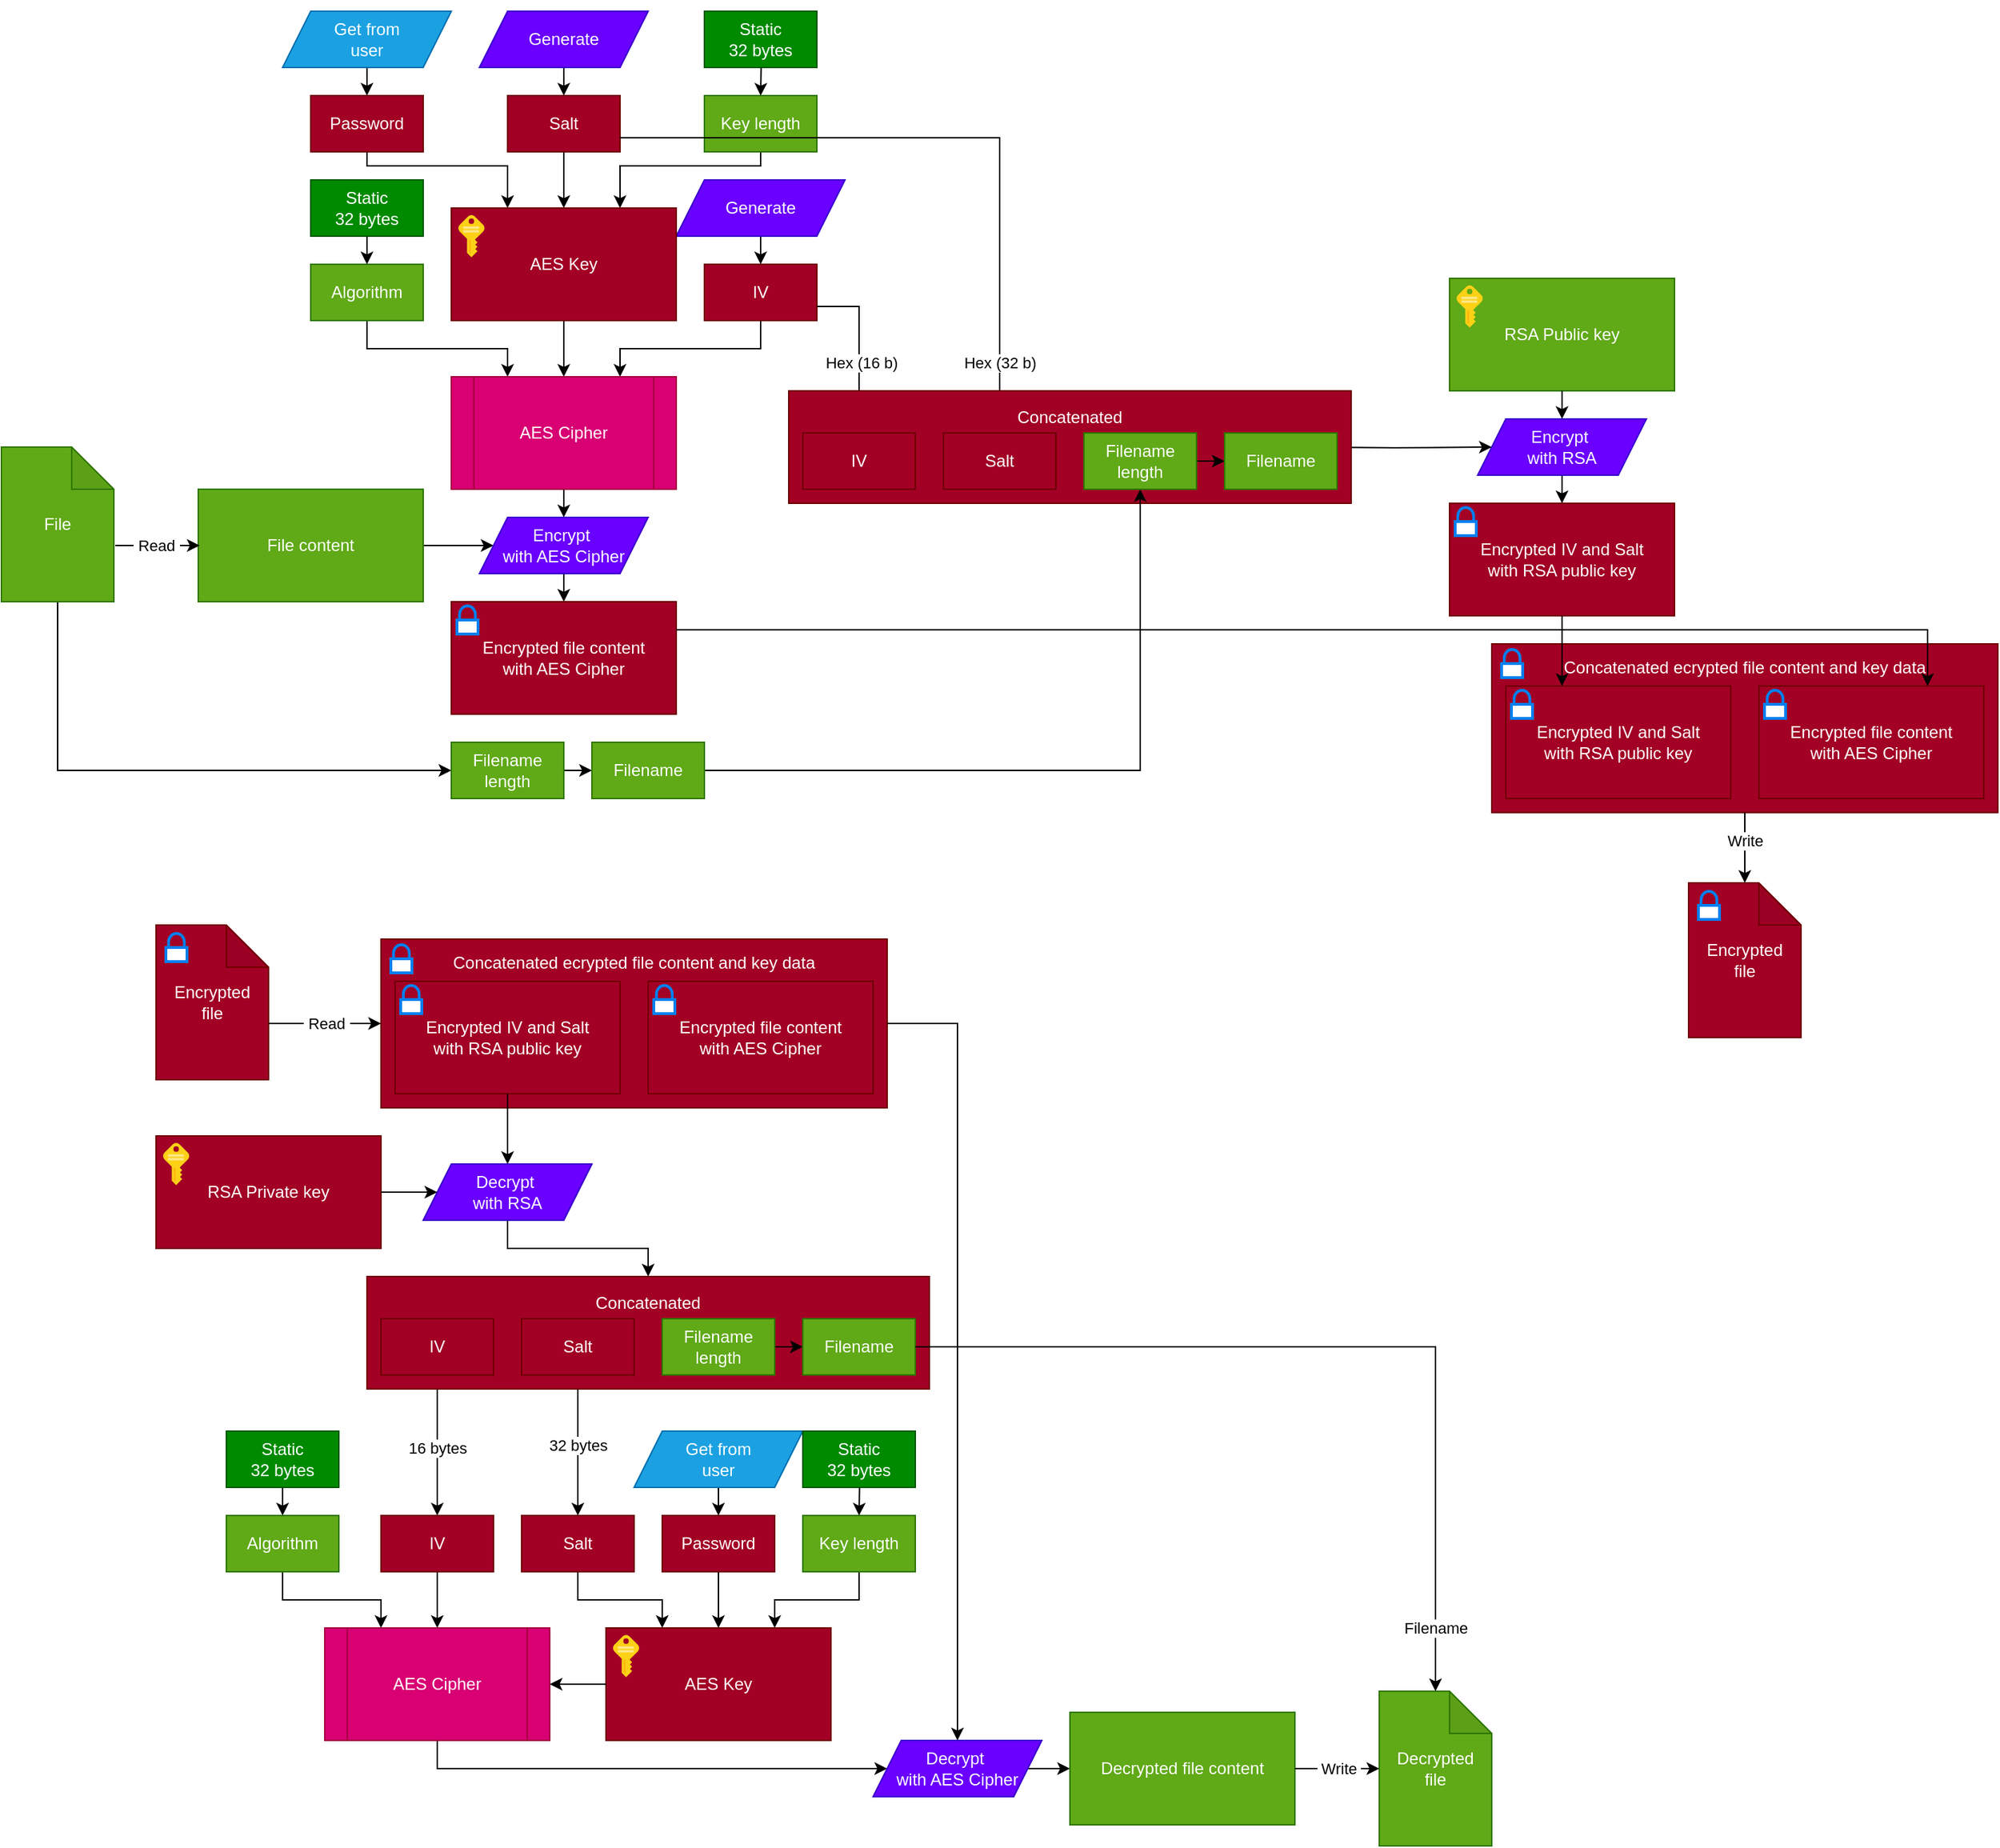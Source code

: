 <mxfile version="24.7.17">
  <diagram name="Сторінка-1" id="oPL0w_b0mFHAZMVK7twz">
    <mxGraphModel dx="1216" dy="866" grid="1" gridSize="10" guides="1" tooltips="1" connect="1" arrows="1" fold="1" page="1" pageScale="1" pageWidth="4681" pageHeight="3300" math="0" shadow="0">
      <root>
        <mxCell id="0" />
        <mxCell id="1" parent="0" />
        <mxCell id="bZMVQMll3qHNsxTQ0Wbx-16" style="edgeStyle=orthogonalEdgeStyle;rounded=0;orthogonalLoop=1;jettySize=auto;html=1;exitX=0.5;exitY=1;exitDx=0;exitDy=0;entryX=0.5;entryY=0;entryDx=0;entryDy=0;" edge="1" parent="1" source="bZMVQMll3qHNsxTQ0Wbx-1" target="bZMVQMll3qHNsxTQ0Wbx-47">
          <mxGeometry relative="1" as="geometry">
            <mxPoint x="640" y="540" as="targetPoint" />
          </mxGeometry>
        </mxCell>
        <mxCell id="bZMVQMll3qHNsxTQ0Wbx-5" style="edgeStyle=orthogonalEdgeStyle;rounded=0;orthogonalLoop=1;jettySize=auto;html=1;exitX=0.5;exitY=1;exitDx=0;exitDy=0;entryX=0.25;entryY=0;entryDx=0;entryDy=0;" edge="1" parent="1" source="bZMVQMll3qHNsxTQ0Wbx-2" target="bZMVQMll3qHNsxTQ0Wbx-1">
          <mxGeometry relative="1" as="geometry">
            <Array as="points">
              <mxPoint x="500" y="390" />
              <mxPoint x="600" y="390" />
            </Array>
          </mxGeometry>
        </mxCell>
        <mxCell id="bZMVQMll3qHNsxTQ0Wbx-2" value="Password" style="rounded=0;whiteSpace=wrap;html=1;fillColor=#a20025;fontColor=#ffffff;strokeColor=#6F0000;" vertex="1" parent="1">
          <mxGeometry x="460" y="340" width="80" height="40" as="geometry" />
        </mxCell>
        <mxCell id="bZMVQMll3qHNsxTQ0Wbx-6" style="edgeStyle=orthogonalEdgeStyle;rounded=0;orthogonalLoop=1;jettySize=auto;html=1;exitX=0.5;exitY=1;exitDx=0;exitDy=0;entryX=0.5;entryY=0;entryDx=0;entryDy=0;" edge="1" parent="1" source="bZMVQMll3qHNsxTQ0Wbx-3" target="bZMVQMll3qHNsxTQ0Wbx-1">
          <mxGeometry relative="1" as="geometry" />
        </mxCell>
        <mxCell id="bZMVQMll3qHNsxTQ0Wbx-3" value="Salt" style="rounded=0;whiteSpace=wrap;html=1;fillColor=#a20025;fontColor=#ffffff;strokeColor=#6F0000;" vertex="1" parent="1">
          <mxGeometry x="600" y="340" width="80" height="40" as="geometry" />
        </mxCell>
        <mxCell id="bZMVQMll3qHNsxTQ0Wbx-7" style="edgeStyle=orthogonalEdgeStyle;rounded=0;orthogonalLoop=1;jettySize=auto;html=1;exitX=0.5;exitY=1;exitDx=0;exitDy=0;entryX=0.75;entryY=0;entryDx=0;entryDy=0;" edge="1" parent="1" source="bZMVQMll3qHNsxTQ0Wbx-4" target="bZMVQMll3qHNsxTQ0Wbx-1">
          <mxGeometry relative="1" as="geometry">
            <Array as="points">
              <mxPoint x="780" y="390" />
              <mxPoint x="680" y="390" />
            </Array>
          </mxGeometry>
        </mxCell>
        <mxCell id="bZMVQMll3qHNsxTQ0Wbx-4" value="Key length" style="rounded=0;whiteSpace=wrap;html=1;fillColor=#60a917;fontColor=#ffffff;strokeColor=#2D7600;" vertex="1" parent="1">
          <mxGeometry x="740" y="340" width="80" height="40" as="geometry" />
        </mxCell>
        <mxCell id="bZMVQMll3qHNsxTQ0Wbx-10" style="edgeStyle=orthogonalEdgeStyle;rounded=0;orthogonalLoop=1;jettySize=auto;html=1;exitX=0.5;exitY=1;exitDx=0;exitDy=0;entryX=0.5;entryY=0;entryDx=0;entryDy=0;" edge="1" parent="1" source="bZMVQMll3qHNsxTQ0Wbx-8" target="bZMVQMll3qHNsxTQ0Wbx-3">
          <mxGeometry relative="1" as="geometry" />
        </mxCell>
        <mxCell id="bZMVQMll3qHNsxTQ0Wbx-8" value="Generate" style="shape=parallelogram;perimeter=parallelogramPerimeter;whiteSpace=wrap;html=1;fixedSize=1;fillColor=#6a00ff;fontColor=#ffffff;strokeColor=#3700CC;" vertex="1" parent="1">
          <mxGeometry x="580" y="280" width="120" height="40" as="geometry" />
        </mxCell>
        <mxCell id="bZMVQMll3qHNsxTQ0Wbx-11" style="edgeStyle=orthogonalEdgeStyle;rounded=0;orthogonalLoop=1;jettySize=auto;html=1;exitX=0.5;exitY=1;exitDx=0;exitDy=0;entryX=0.5;entryY=0;entryDx=0;entryDy=0;" edge="1" parent="1" target="bZMVQMll3qHNsxTQ0Wbx-4">
          <mxGeometry relative="1" as="geometry">
            <mxPoint x="780" y="280" as="sourcePoint" />
          </mxGeometry>
        </mxCell>
        <mxCell id="bZMVQMll3qHNsxTQ0Wbx-13" style="edgeStyle=orthogonalEdgeStyle;rounded=0;orthogonalLoop=1;jettySize=auto;html=1;exitX=0.5;exitY=1;exitDx=0;exitDy=0;entryX=0.5;entryY=0;entryDx=0;entryDy=0;" edge="1" parent="1" source="bZMVQMll3qHNsxTQ0Wbx-12" target="bZMVQMll3qHNsxTQ0Wbx-2">
          <mxGeometry relative="1" as="geometry" />
        </mxCell>
        <mxCell id="bZMVQMll3qHNsxTQ0Wbx-12" value="Get from&lt;div&gt;user&lt;/div&gt;" style="shape=parallelogram;perimeter=parallelogramPerimeter;whiteSpace=wrap;html=1;fixedSize=1;fillColor=#1ba1e2;fontColor=#ffffff;strokeColor=#006EAF;" vertex="1" parent="1">
          <mxGeometry x="440" y="280" width="120" height="40" as="geometry" />
        </mxCell>
        <mxCell id="bZMVQMll3qHNsxTQ0Wbx-14" value="Static&lt;div&gt;32 bytes&lt;/div&gt;" style="rounded=0;whiteSpace=wrap;html=1;fillColor=#008a00;fontColor=#ffffff;strokeColor=#005700;" vertex="1" parent="1">
          <mxGeometry x="740" y="280" width="80" height="40" as="geometry" />
        </mxCell>
        <mxCell id="bZMVQMll3qHNsxTQ0Wbx-28" style="edgeStyle=orthogonalEdgeStyle;rounded=0;orthogonalLoop=1;jettySize=auto;html=1;entryX=0.5;entryY=0;entryDx=0;entryDy=0;exitX=0.5;exitY=1;exitDx=0;exitDy=0;" edge="1" parent="1" source="bZMVQMll3qHNsxTQ0Wbx-47" target="bZMVQMll3qHNsxTQ0Wbx-26">
          <mxGeometry relative="1" as="geometry">
            <mxPoint x="630" y="630" as="sourcePoint" />
          </mxGeometry>
        </mxCell>
        <mxCell id="bZMVQMll3qHNsxTQ0Wbx-18" style="edgeStyle=orthogonalEdgeStyle;rounded=0;orthogonalLoop=1;jettySize=auto;html=1;exitX=0.5;exitY=1;exitDx=0;exitDy=0;entryX=0.25;entryY=0;entryDx=0;entryDy=0;" edge="1" parent="1" source="bZMVQMll3qHNsxTQ0Wbx-17" target="bZMVQMll3qHNsxTQ0Wbx-47">
          <mxGeometry relative="1" as="geometry">
            <mxPoint x="600" y="540" as="targetPoint" />
          </mxGeometry>
        </mxCell>
        <mxCell id="bZMVQMll3qHNsxTQ0Wbx-17" value="Algorithm" style="rounded=0;whiteSpace=wrap;html=1;fillColor=#60a917;fontColor=#ffffff;strokeColor=#2D7600;" vertex="1" parent="1">
          <mxGeometry x="460" y="460" width="80" height="40" as="geometry" />
        </mxCell>
        <mxCell id="bZMVQMll3qHNsxTQ0Wbx-20" style="edgeStyle=orthogonalEdgeStyle;rounded=0;orthogonalLoop=1;jettySize=auto;html=1;exitX=0.5;exitY=1;exitDx=0;exitDy=0;entryX=0.5;entryY=0;entryDx=0;entryDy=0;" edge="1" parent="1" source="bZMVQMll3qHNsxTQ0Wbx-19" target="bZMVQMll3qHNsxTQ0Wbx-17">
          <mxGeometry relative="1" as="geometry" />
        </mxCell>
        <mxCell id="bZMVQMll3qHNsxTQ0Wbx-19" value="Static&lt;div&gt;32 bytes&lt;/div&gt;" style="rounded=0;whiteSpace=wrap;html=1;fillColor=#008a00;fontColor=#ffffff;strokeColor=#005700;" vertex="1" parent="1">
          <mxGeometry x="460" y="400" width="80" height="40" as="geometry" />
        </mxCell>
        <mxCell id="bZMVQMll3qHNsxTQ0Wbx-24" style="edgeStyle=orthogonalEdgeStyle;rounded=0;orthogonalLoop=1;jettySize=auto;html=1;exitX=0.5;exitY=1;exitDx=0;exitDy=0;entryX=0.75;entryY=0;entryDx=0;entryDy=0;" edge="1" parent="1" source="bZMVQMll3qHNsxTQ0Wbx-21" target="bZMVQMll3qHNsxTQ0Wbx-47">
          <mxGeometry relative="1" as="geometry">
            <mxPoint x="680" y="540" as="targetPoint" />
          </mxGeometry>
        </mxCell>
        <mxCell id="bZMVQMll3qHNsxTQ0Wbx-21" value="IV" style="rounded=0;whiteSpace=wrap;html=1;fillColor=#a20025;fontColor=#ffffff;strokeColor=#6F0000;" vertex="1" parent="1">
          <mxGeometry x="740" y="460" width="80" height="40" as="geometry" />
        </mxCell>
        <mxCell id="bZMVQMll3qHNsxTQ0Wbx-23" style="edgeStyle=orthogonalEdgeStyle;rounded=0;orthogonalLoop=1;jettySize=auto;html=1;exitX=0.5;exitY=1;exitDx=0;exitDy=0;entryX=0.5;entryY=0;entryDx=0;entryDy=0;" edge="1" parent="1" source="bZMVQMll3qHNsxTQ0Wbx-22" target="bZMVQMll3qHNsxTQ0Wbx-21">
          <mxGeometry relative="1" as="geometry" />
        </mxCell>
        <mxCell id="bZMVQMll3qHNsxTQ0Wbx-22" value="Generate" style="shape=parallelogram;perimeter=parallelogramPerimeter;whiteSpace=wrap;html=1;fixedSize=1;fillColor=#6a00ff;fontColor=#ffffff;strokeColor=#3700CC;" vertex="1" parent="1">
          <mxGeometry x="720" y="400" width="120" height="40" as="geometry" />
        </mxCell>
        <mxCell id="bZMVQMll3qHNsxTQ0Wbx-27" style="edgeStyle=orthogonalEdgeStyle;rounded=0;orthogonalLoop=1;jettySize=auto;html=1;exitX=1;exitY=0.5;exitDx=0;exitDy=0;entryX=0;entryY=0.5;entryDx=0;entryDy=0;" edge="1" parent="1" source="bZMVQMll3qHNsxTQ0Wbx-25" target="bZMVQMll3qHNsxTQ0Wbx-26">
          <mxGeometry relative="1" as="geometry" />
        </mxCell>
        <mxCell id="bZMVQMll3qHNsxTQ0Wbx-25" value="File content" style="rounded=0;whiteSpace=wrap;html=1;fillColor=#60a917;fontColor=#ffffff;strokeColor=#2D7600;" vertex="1" parent="1">
          <mxGeometry x="380" y="620" width="160" height="80" as="geometry" />
        </mxCell>
        <mxCell id="bZMVQMll3qHNsxTQ0Wbx-41" style="edgeStyle=orthogonalEdgeStyle;rounded=0;orthogonalLoop=1;jettySize=auto;html=1;exitX=0.5;exitY=1;exitDx=0;exitDy=0;entryX=0.5;entryY=0;entryDx=0;entryDy=0;" edge="1" parent="1" source="bZMVQMll3qHNsxTQ0Wbx-26" target="bZMVQMll3qHNsxTQ0Wbx-36">
          <mxGeometry relative="1" as="geometry" />
        </mxCell>
        <mxCell id="bZMVQMll3qHNsxTQ0Wbx-26" value="Encrypt&amp;nbsp;&lt;div&gt;with AES Cipher&lt;/div&gt;" style="shape=parallelogram;perimeter=parallelogramPerimeter;whiteSpace=wrap;html=1;fixedSize=1;fillColor=#6a00ff;fontColor=#ffffff;strokeColor=#3700CC;" vertex="1" parent="1">
          <mxGeometry x="580" y="640" width="120" height="40" as="geometry" />
        </mxCell>
        <mxCell id="bZMVQMll3qHNsxTQ0Wbx-32" style="edgeStyle=orthogonalEdgeStyle;rounded=0;orthogonalLoop=1;jettySize=auto;html=1;exitX=0;exitY=0;exitDx=80;exitDy=70;exitPerimeter=0;entryX=0;entryY=0.5;entryDx=0;entryDy=0;" edge="1" parent="1">
          <mxGeometry relative="1" as="geometry">
            <mxPoint x="321" y="660" as="sourcePoint" />
            <mxPoint x="381" y="660" as="targetPoint" />
          </mxGeometry>
        </mxCell>
        <mxCell id="bZMVQMll3qHNsxTQ0Wbx-35" value="&amp;nbsp;Read&amp;nbsp;" style="edgeLabel;html=1;align=center;verticalAlign=middle;resizable=0;points=[];" vertex="1" connectable="0" parent="bZMVQMll3qHNsxTQ0Wbx-32">
          <mxGeometry x="-0.172" y="-1" relative="1" as="geometry">
            <mxPoint x="4" y="-1" as="offset" />
          </mxGeometry>
        </mxCell>
        <mxCell id="bZMVQMll3qHNsxTQ0Wbx-264" style="edgeStyle=orthogonalEdgeStyle;rounded=0;orthogonalLoop=1;jettySize=auto;html=1;exitX=0.5;exitY=1;exitDx=0;exitDy=0;exitPerimeter=0;entryX=0;entryY=0.5;entryDx=0;entryDy=0;" edge="1" parent="1" source="bZMVQMll3qHNsxTQ0Wbx-30" target="bZMVQMll3qHNsxTQ0Wbx-261">
          <mxGeometry relative="1" as="geometry" />
        </mxCell>
        <mxCell id="bZMVQMll3qHNsxTQ0Wbx-30" value="File" style="shape=note;whiteSpace=wrap;html=1;backgroundOutline=1;darkOpacity=0.05;fillColor=#60a917;fontColor=#ffffff;strokeColor=#2D7600;" vertex="1" parent="1">
          <mxGeometry x="240" y="590" width="80" height="110" as="geometry" />
        </mxCell>
        <mxCell id="bZMVQMll3qHNsxTQ0Wbx-44" value="" style="group" vertex="1" connectable="0" parent="1">
          <mxGeometry x="560" y="700" width="160" height="80" as="geometry" />
        </mxCell>
        <mxCell id="bZMVQMll3qHNsxTQ0Wbx-36" value="Encrypted file content&lt;div&gt;with AES Cipher&lt;/div&gt;" style="rounded=0;whiteSpace=wrap;html=1;fillColor=#a20025;fontColor=#ffffff;strokeColor=#6F0000;" vertex="1" parent="bZMVQMll3qHNsxTQ0Wbx-44">
          <mxGeometry width="160" height="80" as="geometry" />
        </mxCell>
        <mxCell id="bZMVQMll3qHNsxTQ0Wbx-40" value="" style="html=1;verticalLabelPosition=bottom;align=center;labelBackgroundColor=#ffffff;verticalAlign=top;strokeWidth=2;strokeColor=#0080F0;shadow=0;dashed=0;shape=mxgraph.ios7.icons.locked;" vertex="1" parent="bZMVQMll3qHNsxTQ0Wbx-44">
          <mxGeometry x="4" y="3" width="15" height="20" as="geometry" />
        </mxCell>
        <mxCell id="bZMVQMll3qHNsxTQ0Wbx-46" value="" style="group" vertex="1" connectable="0" parent="1">
          <mxGeometry x="560" y="420" width="160" height="80" as="geometry" />
        </mxCell>
        <mxCell id="bZMVQMll3qHNsxTQ0Wbx-1" value="&lt;div&gt;&lt;span style=&quot;background-color: initial;&quot;&gt;AES Key&lt;/span&gt;&lt;br&gt;&lt;/div&gt;" style="rounded=0;whiteSpace=wrap;html=1;fillColor=#a20025;fontColor=#ffffff;strokeColor=#6F0000;" vertex="1" parent="bZMVQMll3qHNsxTQ0Wbx-46">
          <mxGeometry width="160" height="80" as="geometry" />
        </mxCell>
        <mxCell id="bZMVQMll3qHNsxTQ0Wbx-45" value="" style="image;sketch=0;aspect=fixed;html=1;points=[];align=center;fontSize=12;image=img/lib/mscae/Key.svg;" vertex="1" parent="bZMVQMll3qHNsxTQ0Wbx-46">
          <mxGeometry x="5" y="5" width="18.6" height="30" as="geometry" />
        </mxCell>
        <mxCell id="bZMVQMll3qHNsxTQ0Wbx-47" value="AES&amp;nbsp;&lt;span style=&quot;background-color: initial;&quot;&gt;Cipher&lt;/span&gt;" style="shape=process;whiteSpace=wrap;html=1;backgroundOutline=1;fillColor=#d80073;fontColor=#ffffff;strokeColor=#A50040;" vertex="1" parent="1">
          <mxGeometry x="560" y="540" width="160" height="80" as="geometry" />
        </mxCell>
        <mxCell id="bZMVQMll3qHNsxTQ0Wbx-48" value="" style="group;fillColor=#60a917;fontColor=#ffffff;strokeColor=#2D7600;" vertex="1" connectable="0" parent="1">
          <mxGeometry x="1270" y="470" width="160" height="80" as="geometry" />
        </mxCell>
        <mxCell id="bZMVQMll3qHNsxTQ0Wbx-49" value="&lt;div&gt;&lt;span style=&quot;background-color: initial;&quot;&gt;RSA Public key&lt;/span&gt;&lt;/div&gt;" style="rounded=0;whiteSpace=wrap;html=1;fillColor=#60a917;fontColor=#ffffff;strokeColor=#2D7600;" vertex="1" parent="bZMVQMll3qHNsxTQ0Wbx-48">
          <mxGeometry width="160" height="80" as="geometry" />
        </mxCell>
        <mxCell id="bZMVQMll3qHNsxTQ0Wbx-50" value="" style="image;sketch=0;aspect=fixed;html=1;points=[];align=center;fontSize=12;image=img/lib/mscae/Key.svg;" vertex="1" parent="bZMVQMll3qHNsxTQ0Wbx-48">
          <mxGeometry x="5" y="5" width="18.6" height="30" as="geometry" />
        </mxCell>
        <mxCell id="bZMVQMll3qHNsxTQ0Wbx-60" style="edgeStyle=orthogonalEdgeStyle;rounded=0;orthogonalLoop=1;jettySize=auto;html=1;exitX=0.5;exitY=1;exitDx=0;exitDy=0;" edge="1" parent="1" source="bZMVQMll3qHNsxTQ0Wbx-54" target="bZMVQMll3qHNsxTQ0Wbx-58">
          <mxGeometry relative="1" as="geometry" />
        </mxCell>
        <mxCell id="bZMVQMll3qHNsxTQ0Wbx-54" value="Encrypt&amp;nbsp;&lt;div&gt;with RSA&lt;/div&gt;" style="shape=parallelogram;perimeter=parallelogramPerimeter;whiteSpace=wrap;html=1;fixedSize=1;fillColor=#6a00ff;fontColor=#ffffff;strokeColor=#3700CC;" vertex="1" parent="1">
          <mxGeometry x="1290" y="570" width="120" height="40" as="geometry" />
        </mxCell>
        <mxCell id="bZMVQMll3qHNsxTQ0Wbx-55" style="edgeStyle=orthogonalEdgeStyle;rounded=0;orthogonalLoop=1;jettySize=auto;html=1;exitX=0.5;exitY=1;exitDx=0;exitDy=0;entryX=0.5;entryY=0;entryDx=0;entryDy=0;" edge="1" parent="1" source="bZMVQMll3qHNsxTQ0Wbx-49" target="bZMVQMll3qHNsxTQ0Wbx-54">
          <mxGeometry relative="1" as="geometry" />
        </mxCell>
        <mxCell id="bZMVQMll3qHNsxTQ0Wbx-57" value="" style="group" vertex="1" connectable="0" parent="1">
          <mxGeometry x="1270" y="630" width="160" height="80" as="geometry" />
        </mxCell>
        <mxCell id="bZMVQMll3qHNsxTQ0Wbx-58" value="Encrypted IV and Salt&lt;div&gt;with RSA public key&lt;/div&gt;" style="rounded=0;whiteSpace=wrap;html=1;fillColor=#a20025;fontColor=#ffffff;strokeColor=#6F0000;" vertex="1" parent="bZMVQMll3qHNsxTQ0Wbx-57">
          <mxGeometry width="160" height="80" as="geometry" />
        </mxCell>
        <mxCell id="bZMVQMll3qHNsxTQ0Wbx-59" value="" style="html=1;verticalLabelPosition=bottom;align=center;labelBackgroundColor=#ffffff;verticalAlign=top;strokeWidth=2;strokeColor=#0080F0;shadow=0;dashed=0;shape=mxgraph.ios7.icons.locked;" vertex="1" parent="bZMVQMll3qHNsxTQ0Wbx-57">
          <mxGeometry x="4" y="3" width="15" height="20" as="geometry" />
        </mxCell>
        <mxCell id="bZMVQMll3qHNsxTQ0Wbx-72" style="edgeStyle=orthogonalEdgeStyle;rounded=0;orthogonalLoop=1;jettySize=auto;html=1;exitX=1;exitY=0.75;exitDx=0;exitDy=0;entryX=0.5;entryY=0;entryDx=0;entryDy=0;" edge="1" parent="1" source="bZMVQMll3qHNsxTQ0Wbx-3" target="bZMVQMll3qHNsxTQ0Wbx-67">
          <mxGeometry relative="1" as="geometry" />
        </mxCell>
        <mxCell id="bZMVQMll3qHNsxTQ0Wbx-78" value="Hex (32 b)" style="edgeLabel;html=1;align=center;verticalAlign=middle;resizable=0;points=[];" vertex="1" connectable="0" parent="bZMVQMll3qHNsxTQ0Wbx-72">
          <mxGeometry x="-0.116" y="1" relative="1" as="geometry">
            <mxPoint x="58" y="161" as="offset" />
          </mxGeometry>
        </mxCell>
        <mxCell id="bZMVQMll3qHNsxTQ0Wbx-71" style="edgeStyle=orthogonalEdgeStyle;rounded=0;orthogonalLoop=1;jettySize=auto;html=1;exitX=1;exitY=0.75;exitDx=0;exitDy=0;entryX=0.5;entryY=0;entryDx=0;entryDy=0;" edge="1" parent="1" source="bZMVQMll3qHNsxTQ0Wbx-21" target="bZMVQMll3qHNsxTQ0Wbx-66">
          <mxGeometry relative="1" as="geometry" />
        </mxCell>
        <mxCell id="bZMVQMll3qHNsxTQ0Wbx-79" value="&amp;nbsp;Hex (16 b)" style="edgeLabel;html=1;align=center;verticalAlign=middle;resizable=0;points=[];" vertex="1" connectable="0" parent="bZMVQMll3qHNsxTQ0Wbx-71">
          <mxGeometry x="-0.337" y="1" relative="1" as="geometry">
            <mxPoint x="-1" y="30" as="offset" />
          </mxGeometry>
        </mxCell>
        <mxCell id="bZMVQMll3qHNsxTQ0Wbx-74" style="edgeStyle=orthogonalEdgeStyle;rounded=0;orthogonalLoop=1;jettySize=auto;html=1;exitX=1;exitY=0.5;exitDx=0;exitDy=0;entryX=0;entryY=0.5;entryDx=0;entryDy=0;" edge="1" parent="1" target="bZMVQMll3qHNsxTQ0Wbx-54">
          <mxGeometry relative="1" as="geometry">
            <mxPoint x="1170.0" y="590.0" as="sourcePoint" />
          </mxGeometry>
        </mxCell>
        <mxCell id="bZMVQMll3qHNsxTQ0Wbx-99" value="" style="group" vertex="1" connectable="0" parent="1">
          <mxGeometry x="1300" y="730" width="360" height="120" as="geometry" />
        </mxCell>
        <mxCell id="bZMVQMll3qHNsxTQ0Wbx-90" value="Concatenated ecrypted file content and key data&lt;div&gt;&lt;br&gt;&lt;/div&gt;&lt;div&gt;&lt;br&gt;&lt;/div&gt;&lt;div&gt;&lt;br&gt;&lt;/div&gt;&lt;div&gt;&lt;br&gt;&lt;/div&gt;&lt;div&gt;&lt;br&gt;&lt;/div&gt;&lt;div&gt;&lt;br&gt;&lt;/div&gt;" style="rounded=0;whiteSpace=wrap;html=1;fillColor=#a20025;fontColor=#ffffff;strokeColor=#6F0000;" vertex="1" parent="bZMVQMll3qHNsxTQ0Wbx-99">
          <mxGeometry width="360" height="120" as="geometry" />
        </mxCell>
        <mxCell id="bZMVQMll3qHNsxTQ0Wbx-92" value="" style="html=1;verticalLabelPosition=bottom;align=center;labelBackgroundColor=#ffffff;verticalAlign=top;strokeWidth=2;strokeColor=#0080F0;shadow=0;dashed=0;shape=mxgraph.ios7.icons.locked;" vertex="1" parent="bZMVQMll3qHNsxTQ0Wbx-99">
          <mxGeometry x="7" y="4" width="15" height="20" as="geometry" />
        </mxCell>
        <mxCell id="bZMVQMll3qHNsxTQ0Wbx-93" value="" style="group" vertex="1" connectable="0" parent="bZMVQMll3qHNsxTQ0Wbx-99">
          <mxGeometry x="190" y="30" width="160" height="80" as="geometry" />
        </mxCell>
        <mxCell id="bZMVQMll3qHNsxTQ0Wbx-94" value="Encrypted file content&lt;div&gt;with AES Cipher&lt;/div&gt;" style="rounded=0;whiteSpace=wrap;html=1;fillColor=#a20025;fontColor=#ffffff;strokeColor=#6F0000;" vertex="1" parent="bZMVQMll3qHNsxTQ0Wbx-93">
          <mxGeometry width="160" height="80" as="geometry" />
        </mxCell>
        <mxCell id="bZMVQMll3qHNsxTQ0Wbx-95" value="" style="html=1;verticalLabelPosition=bottom;align=center;labelBackgroundColor=#ffffff;verticalAlign=top;strokeWidth=2;strokeColor=#0080F0;shadow=0;dashed=0;shape=mxgraph.ios7.icons.locked;" vertex="1" parent="bZMVQMll3qHNsxTQ0Wbx-93">
          <mxGeometry x="4" y="3" width="15" height="20" as="geometry" />
        </mxCell>
        <mxCell id="bZMVQMll3qHNsxTQ0Wbx-96" value="" style="group" vertex="1" connectable="0" parent="bZMVQMll3qHNsxTQ0Wbx-99">
          <mxGeometry x="10" y="30" width="160" height="80" as="geometry" />
        </mxCell>
        <mxCell id="bZMVQMll3qHNsxTQ0Wbx-97" value="Encrypted IV and Salt&lt;div&gt;with RSA public key&lt;/div&gt;" style="rounded=0;whiteSpace=wrap;html=1;fillColor=#a20025;fontColor=#ffffff;strokeColor=#6F0000;" vertex="1" parent="bZMVQMll3qHNsxTQ0Wbx-96">
          <mxGeometry width="160" height="80" as="geometry" />
        </mxCell>
        <mxCell id="bZMVQMll3qHNsxTQ0Wbx-98" value="" style="html=1;verticalLabelPosition=bottom;align=center;labelBackgroundColor=#ffffff;verticalAlign=top;strokeWidth=2;strokeColor=#0080F0;shadow=0;dashed=0;shape=mxgraph.ios7.icons.locked;" vertex="1" parent="bZMVQMll3qHNsxTQ0Wbx-96">
          <mxGeometry x="4" y="3" width="15" height="20" as="geometry" />
        </mxCell>
        <mxCell id="bZMVQMll3qHNsxTQ0Wbx-100" style="edgeStyle=orthogonalEdgeStyle;rounded=0;orthogonalLoop=1;jettySize=auto;html=1;exitX=1;exitY=0.25;exitDx=0;exitDy=0;entryX=0.75;entryY=0;entryDx=0;entryDy=0;" edge="1" parent="1" source="bZMVQMll3qHNsxTQ0Wbx-36" target="bZMVQMll3qHNsxTQ0Wbx-94">
          <mxGeometry relative="1" as="geometry" />
        </mxCell>
        <mxCell id="bZMVQMll3qHNsxTQ0Wbx-101" style="edgeStyle=orthogonalEdgeStyle;rounded=0;orthogonalLoop=1;jettySize=auto;html=1;exitX=0.5;exitY=1;exitDx=0;exitDy=0;entryX=0.25;entryY=0;entryDx=0;entryDy=0;" edge="1" parent="1" source="bZMVQMll3qHNsxTQ0Wbx-58" target="bZMVQMll3qHNsxTQ0Wbx-97">
          <mxGeometry relative="1" as="geometry" />
        </mxCell>
        <mxCell id="bZMVQMll3qHNsxTQ0Wbx-104" style="edgeStyle=orthogonalEdgeStyle;rounded=0;orthogonalLoop=1;jettySize=auto;html=1;exitX=0.5;exitY=1;exitDx=0;exitDy=0;entryX=0.5;entryY=0;entryDx=0;entryDy=0;entryPerimeter=0;" edge="1" parent="1" source="bZMVQMll3qHNsxTQ0Wbx-90" target="bZMVQMll3qHNsxTQ0Wbx-102">
          <mxGeometry relative="1" as="geometry" />
        </mxCell>
        <mxCell id="bZMVQMll3qHNsxTQ0Wbx-105" value="Write" style="edgeLabel;html=1;align=center;verticalAlign=middle;resizable=0;points=[];" vertex="1" connectable="0" parent="bZMVQMll3qHNsxTQ0Wbx-104">
          <mxGeometry x="-0.273" y="1" relative="1" as="geometry">
            <mxPoint x="-1" y="2" as="offset" />
          </mxGeometry>
        </mxCell>
        <mxCell id="bZMVQMll3qHNsxTQ0Wbx-106" value="" style="group" vertex="1" connectable="0" parent="1">
          <mxGeometry x="1440" y="900" width="80" height="110" as="geometry" />
        </mxCell>
        <mxCell id="bZMVQMll3qHNsxTQ0Wbx-102" value="Encrypted&lt;div&gt;file&lt;/div&gt;" style="shape=note;whiteSpace=wrap;html=1;backgroundOutline=1;darkOpacity=0.05;fillColor=#a20025;fontColor=#ffffff;strokeColor=#6F0000;" vertex="1" parent="bZMVQMll3qHNsxTQ0Wbx-106">
          <mxGeometry width="80" height="110" as="geometry" />
        </mxCell>
        <mxCell id="bZMVQMll3qHNsxTQ0Wbx-103" value="" style="html=1;verticalLabelPosition=bottom;align=center;labelBackgroundColor=#ffffff;verticalAlign=top;strokeWidth=2;strokeColor=#0080F0;shadow=0;dashed=0;shape=mxgraph.ios7.icons.locked;" vertex="1" parent="bZMVQMll3qHNsxTQ0Wbx-106">
          <mxGeometry x="7" y="6" width="15" height="20" as="geometry" />
        </mxCell>
        <mxCell id="bZMVQMll3qHNsxTQ0Wbx-190" value="" style="group" vertex="1" connectable="0" parent="1">
          <mxGeometry x="350" y="930" width="80" height="110" as="geometry" />
        </mxCell>
        <mxCell id="bZMVQMll3qHNsxTQ0Wbx-191" value="Encrypted&lt;div&gt;file&lt;/div&gt;" style="shape=note;whiteSpace=wrap;html=1;backgroundOutline=1;darkOpacity=0.05;fillColor=#a20025;fontColor=#ffffff;strokeColor=#6F0000;" vertex="1" parent="bZMVQMll3qHNsxTQ0Wbx-190">
          <mxGeometry width="80" height="110" as="geometry" />
        </mxCell>
        <mxCell id="bZMVQMll3qHNsxTQ0Wbx-192" value="" style="html=1;verticalLabelPosition=bottom;align=center;labelBackgroundColor=#ffffff;verticalAlign=top;strokeWidth=2;strokeColor=#0080F0;shadow=0;dashed=0;shape=mxgraph.ios7.icons.locked;" vertex="1" parent="bZMVQMll3qHNsxTQ0Wbx-190">
          <mxGeometry x="7" y="6" width="15" height="20" as="geometry" />
        </mxCell>
        <mxCell id="bZMVQMll3qHNsxTQ0Wbx-218" style="edgeStyle=orthogonalEdgeStyle;rounded=0;orthogonalLoop=1;jettySize=auto;html=1;exitX=0.5;exitY=1;exitDx=0;exitDy=0;entryX=0.5;entryY=0;entryDx=0;entryDy=0;" edge="1" parent="1" source="bZMVQMll3qHNsxTQ0Wbx-196" target="bZMVQMll3qHNsxTQ0Wbx-215">
          <mxGeometry relative="1" as="geometry" />
        </mxCell>
        <mxCell id="bZMVQMll3qHNsxTQ0Wbx-196" value="Decrypt&amp;nbsp;&lt;div&gt;with RSA&lt;/div&gt;" style="shape=parallelogram;perimeter=parallelogramPerimeter;whiteSpace=wrap;html=1;fixedSize=1;fillColor=#6a00ff;fontColor=#ffffff;strokeColor=#3700CC;" vertex="1" parent="1">
          <mxGeometry x="540" y="1100" width="120" height="40" as="geometry" />
        </mxCell>
        <mxCell id="bZMVQMll3qHNsxTQ0Wbx-197" value="" style="group" vertex="1" connectable="0" parent="1">
          <mxGeometry x="350" y="1080" width="160" height="80" as="geometry" />
        </mxCell>
        <mxCell id="bZMVQMll3qHNsxTQ0Wbx-198" value="&lt;div&gt;&lt;span style=&quot;background-color: initial;&quot;&gt;RSA Private key&lt;/span&gt;&lt;/div&gt;" style="rounded=0;whiteSpace=wrap;html=1;fillColor=#a20025;fontColor=#ffffff;strokeColor=#6F0000;" vertex="1" parent="bZMVQMll3qHNsxTQ0Wbx-197">
          <mxGeometry width="160" height="80" as="geometry" />
        </mxCell>
        <mxCell id="bZMVQMll3qHNsxTQ0Wbx-199" value="" style="image;sketch=0;aspect=fixed;html=1;points=[];align=center;fontSize=12;image=img/lib/mscae/Key.svg;" vertex="1" parent="bZMVQMll3qHNsxTQ0Wbx-197">
          <mxGeometry x="5" y="5" width="18.6" height="30" as="geometry" />
        </mxCell>
        <mxCell id="bZMVQMll3qHNsxTQ0Wbx-200" value="" style="group" vertex="1" connectable="0" parent="1">
          <mxGeometry x="510" y="940" width="360" height="120" as="geometry" />
        </mxCell>
        <mxCell id="bZMVQMll3qHNsxTQ0Wbx-201" value="Concatenated ecrypted file content and key data&lt;div&gt;&lt;br&gt;&lt;/div&gt;&lt;div&gt;&lt;br&gt;&lt;/div&gt;&lt;div&gt;&lt;br&gt;&lt;/div&gt;&lt;div&gt;&lt;br&gt;&lt;/div&gt;&lt;div&gt;&lt;br&gt;&lt;/div&gt;&lt;div&gt;&lt;br&gt;&lt;/div&gt;" style="rounded=0;whiteSpace=wrap;html=1;fillColor=#a20025;fontColor=#ffffff;strokeColor=#6F0000;" vertex="1" parent="bZMVQMll3qHNsxTQ0Wbx-200">
          <mxGeometry width="360" height="120" as="geometry" />
        </mxCell>
        <mxCell id="bZMVQMll3qHNsxTQ0Wbx-202" value="" style="html=1;verticalLabelPosition=bottom;align=center;labelBackgroundColor=#ffffff;verticalAlign=top;strokeWidth=2;strokeColor=#0080F0;shadow=0;dashed=0;shape=mxgraph.ios7.icons.locked;" vertex="1" parent="bZMVQMll3qHNsxTQ0Wbx-200">
          <mxGeometry x="7" y="4" width="15" height="20" as="geometry" />
        </mxCell>
        <mxCell id="bZMVQMll3qHNsxTQ0Wbx-203" value="" style="group" vertex="1" connectable="0" parent="bZMVQMll3qHNsxTQ0Wbx-200">
          <mxGeometry x="190" y="30" width="160" height="80" as="geometry" />
        </mxCell>
        <mxCell id="bZMVQMll3qHNsxTQ0Wbx-204" value="Encrypted file content&lt;div&gt;with AES Cipher&lt;/div&gt;" style="rounded=0;whiteSpace=wrap;html=1;fillColor=#a20025;fontColor=#ffffff;strokeColor=#6F0000;" vertex="1" parent="bZMVQMll3qHNsxTQ0Wbx-203">
          <mxGeometry width="160" height="80" as="geometry" />
        </mxCell>
        <mxCell id="bZMVQMll3qHNsxTQ0Wbx-205" value="" style="html=1;verticalLabelPosition=bottom;align=center;labelBackgroundColor=#ffffff;verticalAlign=top;strokeWidth=2;strokeColor=#0080F0;shadow=0;dashed=0;shape=mxgraph.ios7.icons.locked;" vertex="1" parent="bZMVQMll3qHNsxTQ0Wbx-203">
          <mxGeometry x="4" y="3" width="15" height="20" as="geometry" />
        </mxCell>
        <mxCell id="bZMVQMll3qHNsxTQ0Wbx-206" value="" style="group" vertex="1" connectable="0" parent="bZMVQMll3qHNsxTQ0Wbx-200">
          <mxGeometry x="10" y="30" width="160" height="80" as="geometry" />
        </mxCell>
        <mxCell id="bZMVQMll3qHNsxTQ0Wbx-207" value="Encrypted IV and Salt&lt;div&gt;with RSA public key&lt;/div&gt;" style="rounded=0;whiteSpace=wrap;html=1;fillColor=#a20025;fontColor=#ffffff;strokeColor=#6F0000;" vertex="1" parent="bZMVQMll3qHNsxTQ0Wbx-206">
          <mxGeometry width="160" height="80" as="geometry" />
        </mxCell>
        <mxCell id="bZMVQMll3qHNsxTQ0Wbx-208" value="" style="html=1;verticalLabelPosition=bottom;align=center;labelBackgroundColor=#ffffff;verticalAlign=top;strokeWidth=2;strokeColor=#0080F0;shadow=0;dashed=0;shape=mxgraph.ios7.icons.locked;" vertex="1" parent="bZMVQMll3qHNsxTQ0Wbx-206">
          <mxGeometry x="4" y="3" width="15" height="20" as="geometry" />
        </mxCell>
        <mxCell id="bZMVQMll3qHNsxTQ0Wbx-210" style="edgeStyle=orthogonalEdgeStyle;rounded=0;orthogonalLoop=1;jettySize=auto;html=1;exitX=0;exitY=0;exitDx=80;exitDy=70;exitPerimeter=0;entryX=0;entryY=0.5;entryDx=0;entryDy=0;" edge="1" parent="1" source="bZMVQMll3qHNsxTQ0Wbx-191" target="bZMVQMll3qHNsxTQ0Wbx-201">
          <mxGeometry relative="1" as="geometry" />
        </mxCell>
        <mxCell id="bZMVQMll3qHNsxTQ0Wbx-211" value="&amp;nbsp;Read&amp;nbsp;" style="edgeLabel;html=1;align=center;verticalAlign=middle;resizable=0;points=[];" vertex="1" connectable="0" parent="bZMVQMll3qHNsxTQ0Wbx-210">
          <mxGeometry x="0.059" y="-6" relative="1" as="geometry">
            <mxPoint x="-2" y="-6" as="offset" />
          </mxGeometry>
        </mxCell>
        <mxCell id="bZMVQMll3qHNsxTQ0Wbx-212" style="edgeStyle=orthogonalEdgeStyle;rounded=0;orthogonalLoop=1;jettySize=auto;html=1;exitX=0.5;exitY=1;exitDx=0;exitDy=0;entryX=0.5;entryY=0;entryDx=0;entryDy=0;" edge="1" parent="1" source="bZMVQMll3qHNsxTQ0Wbx-207" target="bZMVQMll3qHNsxTQ0Wbx-196">
          <mxGeometry relative="1" as="geometry" />
        </mxCell>
        <mxCell id="bZMVQMll3qHNsxTQ0Wbx-213" style="edgeStyle=orthogonalEdgeStyle;rounded=0;orthogonalLoop=1;jettySize=auto;html=1;exitX=1;exitY=0.5;exitDx=0;exitDy=0;entryX=0;entryY=0.5;entryDx=0;entryDy=0;" edge="1" parent="1" source="bZMVQMll3qHNsxTQ0Wbx-198" target="bZMVQMll3qHNsxTQ0Wbx-196">
          <mxGeometry relative="1" as="geometry" />
        </mxCell>
        <mxCell id="bZMVQMll3qHNsxTQ0Wbx-253" style="edgeStyle=orthogonalEdgeStyle;rounded=0;orthogonalLoop=1;jettySize=auto;html=1;exitX=0.5;exitY=1;exitDx=0;exitDy=0;entryX=0.5;entryY=0;entryDx=0;entryDy=0;" edge="1" parent="1" source="bZMVQMll3qHNsxTQ0Wbx-219" target="bZMVQMll3qHNsxTQ0Wbx-241">
          <mxGeometry relative="1" as="geometry" />
        </mxCell>
        <mxCell id="bZMVQMll3qHNsxTQ0Wbx-219" value="IV" style="rounded=0;whiteSpace=wrap;html=1;fillColor=#a20025;fontColor=#ffffff;strokeColor=#6F0000;" vertex="1" parent="1">
          <mxGeometry x="510" y="1350" width="80" height="40" as="geometry" />
        </mxCell>
        <mxCell id="bZMVQMll3qHNsxTQ0Wbx-235" style="edgeStyle=orthogonalEdgeStyle;rounded=0;orthogonalLoop=1;jettySize=auto;html=1;exitX=0.5;exitY=1;exitDx=0;exitDy=0;entryX=0.25;entryY=0;entryDx=0;entryDy=0;" edge="1" parent="1" source="bZMVQMll3qHNsxTQ0Wbx-220" target="bZMVQMll3qHNsxTQ0Wbx-226">
          <mxGeometry relative="1" as="geometry" />
        </mxCell>
        <mxCell id="bZMVQMll3qHNsxTQ0Wbx-220" value="Salt" style="rounded=0;whiteSpace=wrap;html=1;fillColor=#a20025;fontColor=#ffffff;strokeColor=#6F0000;" vertex="1" parent="1">
          <mxGeometry x="610" y="1350" width="80" height="40" as="geometry" />
        </mxCell>
        <mxCell id="bZMVQMll3qHNsxTQ0Wbx-221" style="edgeStyle=orthogonalEdgeStyle;rounded=0;orthogonalLoop=1;jettySize=auto;html=1;exitX=0.5;exitY=1;exitDx=0;exitDy=0;entryX=0.5;entryY=0;entryDx=0;entryDy=0;" edge="1" parent="1" source="bZMVQMll3qHNsxTQ0Wbx-216" target="bZMVQMll3qHNsxTQ0Wbx-219">
          <mxGeometry relative="1" as="geometry">
            <mxPoint x="550" y="1300" as="sourcePoint" />
          </mxGeometry>
        </mxCell>
        <mxCell id="bZMVQMll3qHNsxTQ0Wbx-223" value="16 bytes" style="edgeLabel;html=1;align=center;verticalAlign=middle;resizable=0;points=[];" vertex="1" connectable="0" parent="bZMVQMll3qHNsxTQ0Wbx-221">
          <mxGeometry x="0.043" relative="1" as="geometry">
            <mxPoint as="offset" />
          </mxGeometry>
        </mxCell>
        <mxCell id="bZMVQMll3qHNsxTQ0Wbx-222" style="edgeStyle=orthogonalEdgeStyle;rounded=0;orthogonalLoop=1;jettySize=auto;html=1;exitX=0.5;exitY=1;exitDx=0;exitDy=0;entryX=0.5;entryY=0;entryDx=0;entryDy=0;" edge="1" parent="1" source="bZMVQMll3qHNsxTQ0Wbx-217" target="bZMVQMll3qHNsxTQ0Wbx-220">
          <mxGeometry relative="1" as="geometry">
            <mxPoint x="650" y="1300" as="sourcePoint" />
          </mxGeometry>
        </mxCell>
        <mxCell id="bZMVQMll3qHNsxTQ0Wbx-224" value="32 bytes" style="edgeLabel;html=1;align=center;verticalAlign=middle;resizable=0;points=[];" vertex="1" connectable="0" parent="bZMVQMll3qHNsxTQ0Wbx-222">
          <mxGeometry x="-0.086" y="2" relative="1" as="geometry">
            <mxPoint x="-2" y="4" as="offset" />
          </mxGeometry>
        </mxCell>
        <mxCell id="bZMVQMll3qHNsxTQ0Wbx-225" value="" style="group" vertex="1" connectable="0" parent="1">
          <mxGeometry x="670" y="1430" width="160" height="80" as="geometry" />
        </mxCell>
        <mxCell id="bZMVQMll3qHNsxTQ0Wbx-226" value="&lt;div&gt;&lt;span style=&quot;background-color: initial;&quot;&gt;AES Key&lt;/span&gt;&lt;br&gt;&lt;/div&gt;" style="rounded=0;whiteSpace=wrap;html=1;fillColor=#a20025;fontColor=#ffffff;strokeColor=#6F0000;" vertex="1" parent="bZMVQMll3qHNsxTQ0Wbx-225">
          <mxGeometry width="160" height="80" as="geometry" />
        </mxCell>
        <mxCell id="bZMVQMll3qHNsxTQ0Wbx-227" value="" style="image;sketch=0;aspect=fixed;html=1;points=[];align=center;fontSize=12;image=img/lib/mscae/Key.svg;" vertex="1" parent="bZMVQMll3qHNsxTQ0Wbx-225">
          <mxGeometry x="5" y="5" width="18.6" height="30" as="geometry" />
        </mxCell>
        <mxCell id="bZMVQMll3qHNsxTQ0Wbx-234" style="edgeStyle=orthogonalEdgeStyle;rounded=0;orthogonalLoop=1;jettySize=auto;html=1;exitX=0.5;exitY=1;exitDx=0;exitDy=0;entryX=0.5;entryY=0;entryDx=0;entryDy=0;" edge="1" parent="1" source="bZMVQMll3qHNsxTQ0Wbx-228" target="bZMVQMll3qHNsxTQ0Wbx-226">
          <mxGeometry relative="1" as="geometry" />
        </mxCell>
        <mxCell id="bZMVQMll3qHNsxTQ0Wbx-228" value="Password" style="rounded=0;whiteSpace=wrap;html=1;fillColor=#a20025;fontColor=#ffffff;strokeColor=#6F0000;" vertex="1" parent="1">
          <mxGeometry x="710" y="1350" width="80" height="40" as="geometry" />
        </mxCell>
        <mxCell id="bZMVQMll3qHNsxTQ0Wbx-229" style="edgeStyle=orthogonalEdgeStyle;rounded=0;orthogonalLoop=1;jettySize=auto;html=1;exitX=0.5;exitY=1;exitDx=0;exitDy=0;entryX=0.5;entryY=0;entryDx=0;entryDy=0;" edge="1" parent="1" source="bZMVQMll3qHNsxTQ0Wbx-230" target="bZMVQMll3qHNsxTQ0Wbx-228">
          <mxGeometry relative="1" as="geometry" />
        </mxCell>
        <mxCell id="bZMVQMll3qHNsxTQ0Wbx-230" value="Get from&lt;div&gt;user&lt;/div&gt;" style="shape=parallelogram;perimeter=parallelogramPerimeter;whiteSpace=wrap;html=1;fixedSize=1;fillColor=#1ba1e2;fontColor=#ffffff;strokeColor=#006EAF;" vertex="1" parent="1">
          <mxGeometry x="690" y="1290" width="120" height="40" as="geometry" />
        </mxCell>
        <mxCell id="bZMVQMll3qHNsxTQ0Wbx-236" style="edgeStyle=orthogonalEdgeStyle;rounded=0;orthogonalLoop=1;jettySize=auto;html=1;exitX=0.5;exitY=1;exitDx=0;exitDy=0;entryX=0.75;entryY=0;entryDx=0;entryDy=0;" edge="1" parent="1" source="bZMVQMll3qHNsxTQ0Wbx-231" target="bZMVQMll3qHNsxTQ0Wbx-226">
          <mxGeometry relative="1" as="geometry" />
        </mxCell>
        <mxCell id="bZMVQMll3qHNsxTQ0Wbx-231" value="Key length" style="rounded=0;whiteSpace=wrap;html=1;fillColor=#60a917;fontColor=#ffffff;strokeColor=#2D7600;" vertex="1" parent="1">
          <mxGeometry x="810" y="1350" width="80" height="40" as="geometry" />
        </mxCell>
        <mxCell id="bZMVQMll3qHNsxTQ0Wbx-232" style="edgeStyle=orthogonalEdgeStyle;rounded=0;orthogonalLoop=1;jettySize=auto;html=1;exitX=0.5;exitY=1;exitDx=0;exitDy=0;entryX=0.5;entryY=0;entryDx=0;entryDy=0;" edge="1" parent="1" target="bZMVQMll3qHNsxTQ0Wbx-231">
          <mxGeometry relative="1" as="geometry">
            <mxPoint x="850" y="1290" as="sourcePoint" />
          </mxGeometry>
        </mxCell>
        <mxCell id="bZMVQMll3qHNsxTQ0Wbx-233" value="Static&lt;div&gt;32 bytes&lt;/div&gt;" style="rounded=0;whiteSpace=wrap;html=1;fillColor=#008a00;fontColor=#ffffff;strokeColor=#005700;" vertex="1" parent="1">
          <mxGeometry x="810" y="1290" width="80" height="40" as="geometry" />
        </mxCell>
        <mxCell id="bZMVQMll3qHNsxTQ0Wbx-255" style="edgeStyle=orthogonalEdgeStyle;rounded=0;orthogonalLoop=1;jettySize=auto;html=1;exitX=0.5;exitY=1;exitDx=0;exitDy=0;entryX=0.25;entryY=0;entryDx=0;entryDy=0;" edge="1" parent="1" source="bZMVQMll3qHNsxTQ0Wbx-238" target="bZMVQMll3qHNsxTQ0Wbx-241">
          <mxGeometry relative="1" as="geometry" />
        </mxCell>
        <mxCell id="bZMVQMll3qHNsxTQ0Wbx-238" value="Algorithm" style="rounded=0;whiteSpace=wrap;html=1;fillColor=#60a917;fontColor=#ffffff;strokeColor=#2D7600;" vertex="1" parent="1">
          <mxGeometry x="400" y="1350" width="80" height="40" as="geometry" />
        </mxCell>
        <mxCell id="bZMVQMll3qHNsxTQ0Wbx-239" style="edgeStyle=orthogonalEdgeStyle;rounded=0;orthogonalLoop=1;jettySize=auto;html=1;exitX=0.5;exitY=1;exitDx=0;exitDy=0;entryX=0.5;entryY=0;entryDx=0;entryDy=0;" edge="1" parent="1" source="bZMVQMll3qHNsxTQ0Wbx-240" target="bZMVQMll3qHNsxTQ0Wbx-238">
          <mxGeometry relative="1" as="geometry" />
        </mxCell>
        <mxCell id="bZMVQMll3qHNsxTQ0Wbx-240" value="Static&lt;div&gt;32 bytes&lt;/div&gt;" style="rounded=0;whiteSpace=wrap;html=1;fillColor=#008a00;fontColor=#ffffff;strokeColor=#005700;" vertex="1" parent="1">
          <mxGeometry x="400" y="1290" width="80" height="40" as="geometry" />
        </mxCell>
        <mxCell id="bZMVQMll3qHNsxTQ0Wbx-256" style="edgeStyle=orthogonalEdgeStyle;rounded=0;orthogonalLoop=1;jettySize=auto;html=1;exitX=0.5;exitY=1;exitDx=0;exitDy=0;entryX=0;entryY=0.5;entryDx=0;entryDy=0;" edge="1" parent="1" source="bZMVQMll3qHNsxTQ0Wbx-241" target="bZMVQMll3qHNsxTQ0Wbx-245">
          <mxGeometry relative="1" as="geometry">
            <Array as="points">
              <mxPoint x="550" y="1530" />
              <mxPoint x="870" y="1530" />
            </Array>
          </mxGeometry>
        </mxCell>
        <mxCell id="bZMVQMll3qHNsxTQ0Wbx-241" value="AES&amp;nbsp;&lt;span style=&quot;background-color: initial;&quot;&gt;Cipher&lt;/span&gt;" style="shape=process;whiteSpace=wrap;html=1;backgroundOutline=1;fillColor=#d80073;fontColor=#ffffff;strokeColor=#A50040;" vertex="1" parent="1">
          <mxGeometry x="470" y="1430" width="160" height="80" as="geometry" />
        </mxCell>
        <mxCell id="bZMVQMll3qHNsxTQ0Wbx-258" style="edgeStyle=orthogonalEdgeStyle;rounded=0;orthogonalLoop=1;jettySize=auto;html=1;exitX=1;exitY=0.5;exitDx=0;exitDy=0;entryX=0;entryY=0.5;entryDx=0;entryDy=0;" edge="1" parent="1" source="bZMVQMll3qHNsxTQ0Wbx-245" target="bZMVQMll3qHNsxTQ0Wbx-248">
          <mxGeometry relative="1" as="geometry" />
        </mxCell>
        <mxCell id="bZMVQMll3qHNsxTQ0Wbx-245" value="Decrypt&amp;nbsp;&lt;div&gt;with AES Cipher&lt;/div&gt;" style="shape=parallelogram;perimeter=parallelogramPerimeter;whiteSpace=wrap;html=1;fixedSize=1;fillColor=#6a00ff;fontColor=#ffffff;strokeColor=#3700CC;" vertex="1" parent="1">
          <mxGeometry x="860" y="1510" width="120" height="40" as="geometry" />
        </mxCell>
        <mxCell id="bZMVQMll3qHNsxTQ0Wbx-248" value="Decrypted file content" style="rounded=0;whiteSpace=wrap;html=1;fillColor=#60a917;fontColor=#ffffff;strokeColor=#2D7600;" vertex="1" parent="1">
          <mxGeometry x="1000" y="1490" width="160" height="80" as="geometry" />
        </mxCell>
        <mxCell id="bZMVQMll3qHNsxTQ0Wbx-250" value="Decrypted&lt;div&gt;file&lt;/div&gt;" style="shape=note;whiteSpace=wrap;html=1;backgroundOutline=1;darkOpacity=0.05;fillColor=#60a917;fontColor=#ffffff;strokeColor=#2D7600;" vertex="1" parent="1">
          <mxGeometry x="1220" y="1475" width="80" height="110" as="geometry" />
        </mxCell>
        <mxCell id="bZMVQMll3qHNsxTQ0Wbx-254" style="edgeStyle=orthogonalEdgeStyle;rounded=0;orthogonalLoop=1;jettySize=auto;html=1;exitX=0;exitY=0.5;exitDx=0;exitDy=0;entryX=1;entryY=0.5;entryDx=0;entryDy=0;" edge="1" parent="1" source="bZMVQMll3qHNsxTQ0Wbx-226" target="bZMVQMll3qHNsxTQ0Wbx-241">
          <mxGeometry relative="1" as="geometry" />
        </mxCell>
        <mxCell id="bZMVQMll3qHNsxTQ0Wbx-257" style="edgeStyle=orthogonalEdgeStyle;rounded=0;orthogonalLoop=1;jettySize=auto;html=1;exitX=1;exitY=0.5;exitDx=0;exitDy=0;entryX=0.5;entryY=0;entryDx=0;entryDy=0;" edge="1" parent="1" source="bZMVQMll3qHNsxTQ0Wbx-201" target="bZMVQMll3qHNsxTQ0Wbx-245">
          <mxGeometry relative="1" as="geometry" />
        </mxCell>
        <mxCell id="bZMVQMll3qHNsxTQ0Wbx-259" style="edgeStyle=orthogonalEdgeStyle;rounded=0;orthogonalLoop=1;jettySize=auto;html=1;exitX=1;exitY=0.5;exitDx=0;exitDy=0;entryX=0;entryY=0.5;entryDx=0;entryDy=0;entryPerimeter=0;" edge="1" parent="1" source="bZMVQMll3qHNsxTQ0Wbx-248" target="bZMVQMll3qHNsxTQ0Wbx-250">
          <mxGeometry relative="1" as="geometry" />
        </mxCell>
        <mxCell id="bZMVQMll3qHNsxTQ0Wbx-260" value="&amp;nbsp;Write&amp;nbsp;" style="edgeLabel;html=1;align=center;verticalAlign=middle;resizable=0;points=[];" vertex="1" connectable="0" parent="bZMVQMll3qHNsxTQ0Wbx-259">
          <mxGeometry x="-0.022" y="2" relative="1" as="geometry">
            <mxPoint x="1" y="2" as="offset" />
          </mxGeometry>
        </mxCell>
        <mxCell id="bZMVQMll3qHNsxTQ0Wbx-64" value="Concatenated&lt;div&gt;&lt;br&gt;&lt;/div&gt;&lt;div&gt;&lt;br&gt;&lt;/div&gt;&lt;div&gt;&lt;br&gt;&lt;/div&gt;" style="rounded=0;whiteSpace=wrap;html=1;fillColor=#a20025;fontColor=#ffffff;strokeColor=#6F0000;" vertex="1" parent="1">
          <mxGeometry x="800" y="550" width="400" height="80" as="geometry" />
        </mxCell>
        <mxCell id="bZMVQMll3qHNsxTQ0Wbx-66" value="IV" style="rounded=0;whiteSpace=wrap;html=1;fillColor=#a20025;fontColor=#ffffff;strokeColor=#6F0000;" vertex="1" parent="1">
          <mxGeometry x="810" y="580" width="80" height="40" as="geometry" />
        </mxCell>
        <mxCell id="bZMVQMll3qHNsxTQ0Wbx-67" value="Salt" style="rounded=0;whiteSpace=wrap;html=1;fillColor=#a20025;fontColor=#ffffff;strokeColor=#6F0000;" vertex="1" parent="1">
          <mxGeometry x="910" y="580" width="80" height="40" as="geometry" />
        </mxCell>
        <mxCell id="bZMVQMll3qHNsxTQ0Wbx-263" style="edgeStyle=orthogonalEdgeStyle;rounded=0;orthogonalLoop=1;jettySize=auto;html=1;exitX=1;exitY=0.5;exitDx=0;exitDy=0;entryX=0;entryY=0.5;entryDx=0;entryDy=0;" edge="1" parent="1" source="bZMVQMll3qHNsxTQ0Wbx-261" target="bZMVQMll3qHNsxTQ0Wbx-262">
          <mxGeometry relative="1" as="geometry" />
        </mxCell>
        <mxCell id="bZMVQMll3qHNsxTQ0Wbx-261" value="Filename&lt;div&gt;length&lt;/div&gt;" style="rounded=0;whiteSpace=wrap;html=1;fillColor=#60a917;fontColor=#ffffff;strokeColor=#2D7600;" vertex="1" parent="1">
          <mxGeometry x="560" y="800" width="80" height="40" as="geometry" />
        </mxCell>
        <mxCell id="bZMVQMll3qHNsxTQ0Wbx-268" style="edgeStyle=orthogonalEdgeStyle;rounded=0;orthogonalLoop=1;jettySize=auto;html=1;exitX=1;exitY=0.5;exitDx=0;exitDy=0;entryX=0.5;entryY=1;entryDx=0;entryDy=0;" edge="1" parent="1" source="bZMVQMll3qHNsxTQ0Wbx-262" target="bZMVQMll3qHNsxTQ0Wbx-266">
          <mxGeometry relative="1" as="geometry" />
        </mxCell>
        <mxCell id="bZMVQMll3qHNsxTQ0Wbx-262" value="Filename" style="rounded=0;whiteSpace=wrap;html=1;fillColor=#60a917;fontColor=#ffffff;strokeColor=#2D7600;" vertex="1" parent="1">
          <mxGeometry x="660" y="800" width="80" height="40" as="geometry" />
        </mxCell>
        <mxCell id="bZMVQMll3qHNsxTQ0Wbx-265" style="edgeStyle=orthogonalEdgeStyle;rounded=0;orthogonalLoop=1;jettySize=auto;html=1;exitX=1;exitY=0.5;exitDx=0;exitDy=0;entryX=0;entryY=0.5;entryDx=0;entryDy=0;" edge="1" parent="1" source="bZMVQMll3qHNsxTQ0Wbx-266" target="bZMVQMll3qHNsxTQ0Wbx-267">
          <mxGeometry relative="1" as="geometry" />
        </mxCell>
        <mxCell id="bZMVQMll3qHNsxTQ0Wbx-266" value="Filename&lt;div&gt;length&lt;/div&gt;" style="rounded=0;whiteSpace=wrap;html=1;fillColor=#60a917;fontColor=#ffffff;strokeColor=#2D7600;" vertex="1" parent="1">
          <mxGeometry x="1010" y="580" width="80" height="40" as="geometry" />
        </mxCell>
        <mxCell id="bZMVQMll3qHNsxTQ0Wbx-267" value="Filename" style="rounded=0;whiteSpace=wrap;html=1;fillColor=#60a917;fontColor=#ffffff;strokeColor=#2D7600;" vertex="1" parent="1">
          <mxGeometry x="1110" y="580" width="80" height="40" as="geometry" />
        </mxCell>
        <mxCell id="bZMVQMll3qHNsxTQ0Wbx-215" value="Concatenated&lt;div&gt;&lt;br&gt;&lt;/div&gt;&lt;div&gt;&lt;br&gt;&lt;/div&gt;&lt;div&gt;&lt;br&gt;&lt;/div&gt;" style="rounded=0;whiteSpace=wrap;html=1;fillColor=#a20025;fontColor=#ffffff;strokeColor=#6F0000;" vertex="1" parent="1">
          <mxGeometry x="500" y="1180" width="400" height="80" as="geometry" />
        </mxCell>
        <mxCell id="bZMVQMll3qHNsxTQ0Wbx-216" value="IV" style="rounded=0;whiteSpace=wrap;html=1;fillColor=#a20025;fontColor=#ffffff;strokeColor=#6F0000;" vertex="1" parent="1">
          <mxGeometry x="510" y="1210" width="80" height="40" as="geometry" />
        </mxCell>
        <mxCell id="bZMVQMll3qHNsxTQ0Wbx-217" value="Salt" style="rounded=0;whiteSpace=wrap;html=1;fillColor=#a20025;fontColor=#ffffff;strokeColor=#6F0000;" vertex="1" parent="1">
          <mxGeometry x="610" y="1210" width="80" height="40" as="geometry" />
        </mxCell>
        <mxCell id="bZMVQMll3qHNsxTQ0Wbx-269" style="edgeStyle=orthogonalEdgeStyle;rounded=0;orthogonalLoop=1;jettySize=auto;html=1;exitX=1;exitY=0.5;exitDx=0;exitDy=0;entryX=0;entryY=0.5;entryDx=0;entryDy=0;" edge="1" parent="1" source="bZMVQMll3qHNsxTQ0Wbx-270" target="bZMVQMll3qHNsxTQ0Wbx-271">
          <mxGeometry relative="1" as="geometry" />
        </mxCell>
        <mxCell id="bZMVQMll3qHNsxTQ0Wbx-270" value="Filename&lt;div&gt;length&lt;/div&gt;" style="rounded=0;whiteSpace=wrap;html=1;fillColor=#60a917;fontColor=#ffffff;strokeColor=#2D7600;" vertex="1" parent="1">
          <mxGeometry x="710" y="1210" width="80" height="40" as="geometry" />
        </mxCell>
        <mxCell id="bZMVQMll3qHNsxTQ0Wbx-271" value="Filename" style="rounded=0;whiteSpace=wrap;html=1;fillColor=#60a917;fontColor=#ffffff;strokeColor=#2D7600;" vertex="1" parent="1">
          <mxGeometry x="810" y="1210" width="80" height="40" as="geometry" />
        </mxCell>
        <mxCell id="bZMVQMll3qHNsxTQ0Wbx-272" style="edgeStyle=orthogonalEdgeStyle;rounded=0;orthogonalLoop=1;jettySize=auto;html=1;exitX=1;exitY=0.5;exitDx=0;exitDy=0;entryX=0.5;entryY=0;entryDx=0;entryDy=0;entryPerimeter=0;" edge="1" parent="1" source="bZMVQMll3qHNsxTQ0Wbx-271" target="bZMVQMll3qHNsxTQ0Wbx-250">
          <mxGeometry relative="1" as="geometry" />
        </mxCell>
        <mxCell id="bZMVQMll3qHNsxTQ0Wbx-273" value="Filename" style="edgeLabel;html=1;align=center;verticalAlign=middle;resizable=0;points=[];" vertex="1" connectable="0" parent="bZMVQMll3qHNsxTQ0Wbx-272">
          <mxGeometry x="0.768" y="2" relative="1" as="geometry">
            <mxPoint x="-2" y="26" as="offset" />
          </mxGeometry>
        </mxCell>
      </root>
    </mxGraphModel>
  </diagram>
</mxfile>
